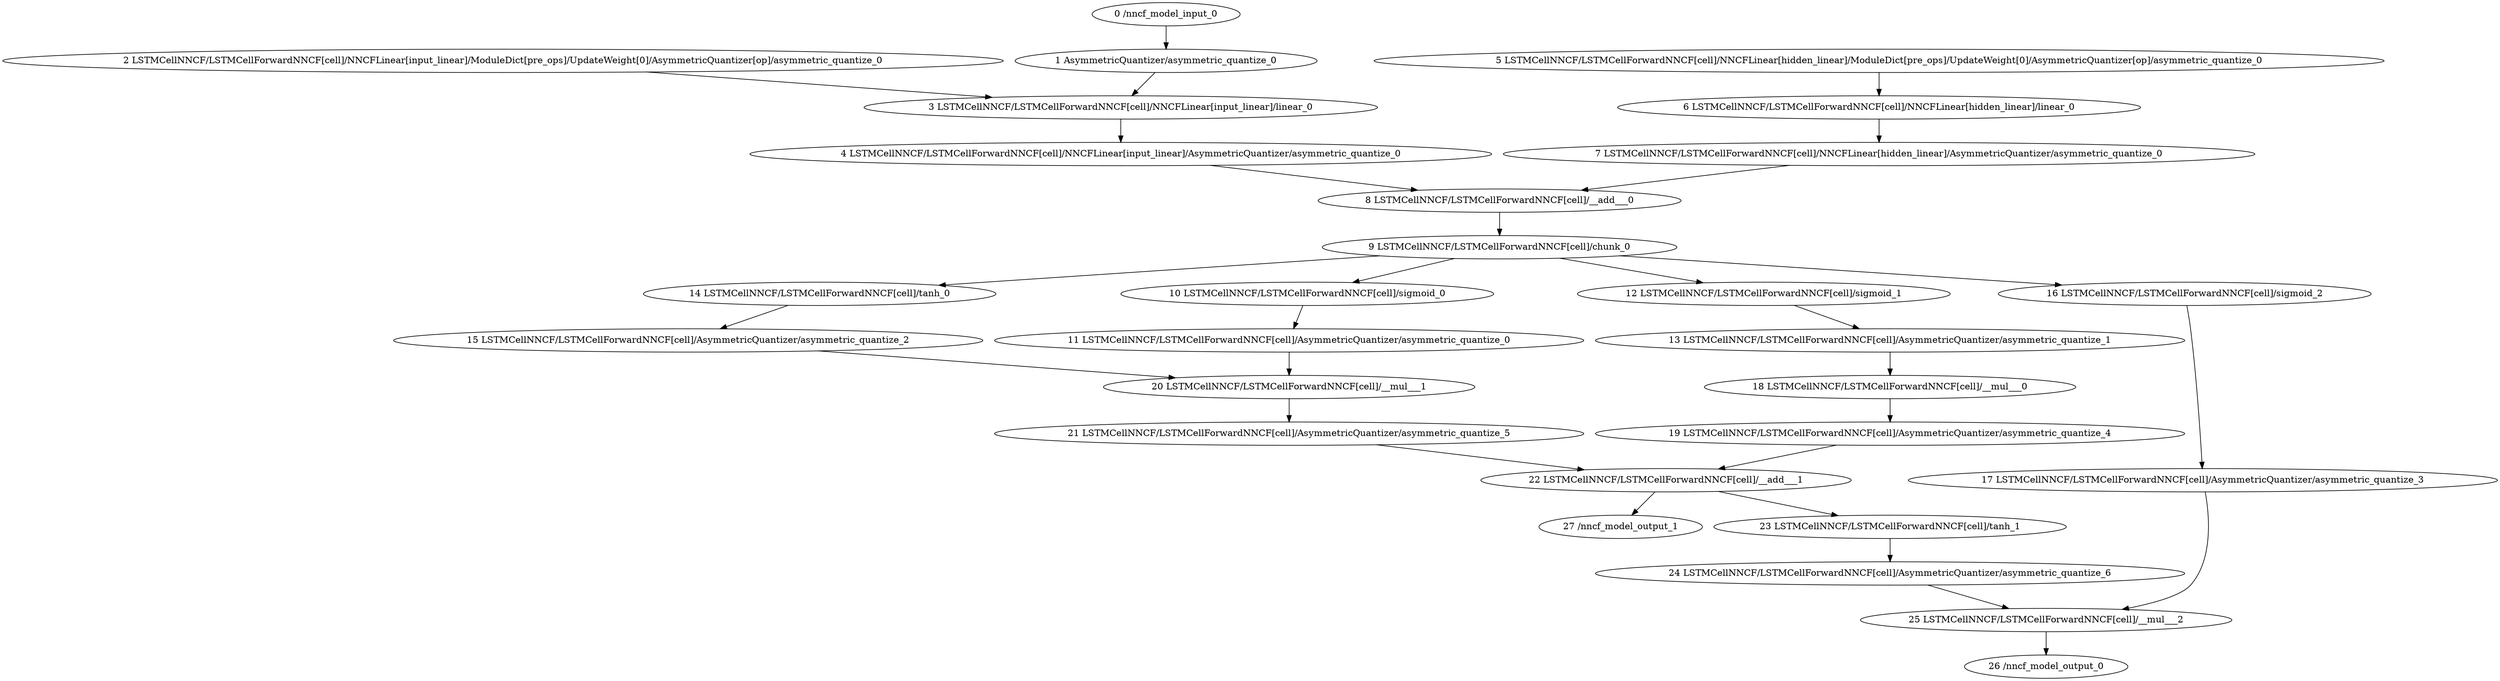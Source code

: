 strict digraph  {
"0 /nncf_model_input_0" [id=0, type=nncf_model_input];
"1 AsymmetricQuantizer/asymmetric_quantize_0" [id=1, type=asymmetric_quantize];
"2 LSTMCellNNCF/LSTMCellForwardNNCF[cell]/NNCFLinear[input_linear]/ModuleDict[pre_ops]/UpdateWeight[0]/AsymmetricQuantizer[op]/asymmetric_quantize_0" [id=2, type=asymmetric_quantize];
"3 LSTMCellNNCF/LSTMCellForwardNNCF[cell]/NNCFLinear[input_linear]/linear_0" [id=3, type=linear];
"4 LSTMCellNNCF/LSTMCellForwardNNCF[cell]/NNCFLinear[input_linear]/AsymmetricQuantizer/asymmetric_quantize_0" [id=4, type=asymmetric_quantize];
"5 LSTMCellNNCF/LSTMCellForwardNNCF[cell]/NNCFLinear[hidden_linear]/ModuleDict[pre_ops]/UpdateWeight[0]/AsymmetricQuantizer[op]/asymmetric_quantize_0" [id=5, type=asymmetric_quantize];
"6 LSTMCellNNCF/LSTMCellForwardNNCF[cell]/NNCFLinear[hidden_linear]/linear_0" [id=6, type=linear];
"7 LSTMCellNNCF/LSTMCellForwardNNCF[cell]/NNCFLinear[hidden_linear]/AsymmetricQuantizer/asymmetric_quantize_0" [id=7, type=asymmetric_quantize];
"8 LSTMCellNNCF/LSTMCellForwardNNCF[cell]/__add___0" [id=8, type=__add__];
"9 LSTMCellNNCF/LSTMCellForwardNNCF[cell]/chunk_0" [id=9, type=chunk];
"10 LSTMCellNNCF/LSTMCellForwardNNCF[cell]/sigmoid_0" [id=10, type=sigmoid];
"11 LSTMCellNNCF/LSTMCellForwardNNCF[cell]/AsymmetricQuantizer/asymmetric_quantize_0" [id=11, type=asymmetric_quantize];
"12 LSTMCellNNCF/LSTMCellForwardNNCF[cell]/sigmoid_1" [id=12, type=sigmoid];
"13 LSTMCellNNCF/LSTMCellForwardNNCF[cell]/AsymmetricQuantizer/asymmetric_quantize_1" [id=13, type=asymmetric_quantize];
"14 LSTMCellNNCF/LSTMCellForwardNNCF[cell]/tanh_0" [id=14, type=tanh];
"15 LSTMCellNNCF/LSTMCellForwardNNCF[cell]/AsymmetricQuantizer/asymmetric_quantize_2" [id=15, type=asymmetric_quantize];
"16 LSTMCellNNCF/LSTMCellForwardNNCF[cell]/sigmoid_2" [id=16, type=sigmoid];
"17 LSTMCellNNCF/LSTMCellForwardNNCF[cell]/AsymmetricQuantizer/asymmetric_quantize_3" [id=17, type=asymmetric_quantize];
"18 LSTMCellNNCF/LSTMCellForwardNNCF[cell]/__mul___0" [id=18, type=__mul__];
"19 LSTMCellNNCF/LSTMCellForwardNNCF[cell]/AsymmetricQuantizer/asymmetric_quantize_4" [id=19, type=asymmetric_quantize];
"20 LSTMCellNNCF/LSTMCellForwardNNCF[cell]/__mul___1" [id=20, type=__mul__];
"21 LSTMCellNNCF/LSTMCellForwardNNCF[cell]/AsymmetricQuantizer/asymmetric_quantize_5" [id=21, type=asymmetric_quantize];
"22 LSTMCellNNCF/LSTMCellForwardNNCF[cell]/__add___1" [id=22, type=__add__];
"23 LSTMCellNNCF/LSTMCellForwardNNCF[cell]/tanh_1" [id=23, type=tanh];
"24 LSTMCellNNCF/LSTMCellForwardNNCF[cell]/AsymmetricQuantizer/asymmetric_quantize_6" [id=24, type=asymmetric_quantize];
"25 LSTMCellNNCF/LSTMCellForwardNNCF[cell]/__mul___2" [id=25, type=__mul__];
"26 /nncf_model_output_0" [id=26, type=nncf_model_output];
"27 /nncf_model_output_1" [id=27, type=nncf_model_output];
"0 /nncf_model_input_0" -> "1 AsymmetricQuantizer/asymmetric_quantize_0";
"1 AsymmetricQuantizer/asymmetric_quantize_0" -> "3 LSTMCellNNCF/LSTMCellForwardNNCF[cell]/NNCFLinear[input_linear]/linear_0";
"2 LSTMCellNNCF/LSTMCellForwardNNCF[cell]/NNCFLinear[input_linear]/ModuleDict[pre_ops]/UpdateWeight[0]/AsymmetricQuantizer[op]/asymmetric_quantize_0" -> "3 LSTMCellNNCF/LSTMCellForwardNNCF[cell]/NNCFLinear[input_linear]/linear_0";
"3 LSTMCellNNCF/LSTMCellForwardNNCF[cell]/NNCFLinear[input_linear]/linear_0" -> "4 LSTMCellNNCF/LSTMCellForwardNNCF[cell]/NNCFLinear[input_linear]/AsymmetricQuantizer/asymmetric_quantize_0";
"4 LSTMCellNNCF/LSTMCellForwardNNCF[cell]/NNCFLinear[input_linear]/AsymmetricQuantizer/asymmetric_quantize_0" -> "8 LSTMCellNNCF/LSTMCellForwardNNCF[cell]/__add___0";
"5 LSTMCellNNCF/LSTMCellForwardNNCF[cell]/NNCFLinear[hidden_linear]/ModuleDict[pre_ops]/UpdateWeight[0]/AsymmetricQuantizer[op]/asymmetric_quantize_0" -> "6 LSTMCellNNCF/LSTMCellForwardNNCF[cell]/NNCFLinear[hidden_linear]/linear_0";
"6 LSTMCellNNCF/LSTMCellForwardNNCF[cell]/NNCFLinear[hidden_linear]/linear_0" -> "7 LSTMCellNNCF/LSTMCellForwardNNCF[cell]/NNCFLinear[hidden_linear]/AsymmetricQuantizer/asymmetric_quantize_0";
"7 LSTMCellNNCF/LSTMCellForwardNNCF[cell]/NNCFLinear[hidden_linear]/AsymmetricQuantizer/asymmetric_quantize_0" -> "8 LSTMCellNNCF/LSTMCellForwardNNCF[cell]/__add___0";
"8 LSTMCellNNCF/LSTMCellForwardNNCF[cell]/__add___0" -> "9 LSTMCellNNCF/LSTMCellForwardNNCF[cell]/chunk_0";
"9 LSTMCellNNCF/LSTMCellForwardNNCF[cell]/chunk_0" -> "10 LSTMCellNNCF/LSTMCellForwardNNCF[cell]/sigmoid_0";
"9 LSTMCellNNCF/LSTMCellForwardNNCF[cell]/chunk_0" -> "12 LSTMCellNNCF/LSTMCellForwardNNCF[cell]/sigmoid_1";
"9 LSTMCellNNCF/LSTMCellForwardNNCF[cell]/chunk_0" -> "14 LSTMCellNNCF/LSTMCellForwardNNCF[cell]/tanh_0";
"9 LSTMCellNNCF/LSTMCellForwardNNCF[cell]/chunk_0" -> "16 LSTMCellNNCF/LSTMCellForwardNNCF[cell]/sigmoid_2";
"10 LSTMCellNNCF/LSTMCellForwardNNCF[cell]/sigmoid_0" -> "11 LSTMCellNNCF/LSTMCellForwardNNCF[cell]/AsymmetricQuantizer/asymmetric_quantize_0";
"11 LSTMCellNNCF/LSTMCellForwardNNCF[cell]/AsymmetricQuantizer/asymmetric_quantize_0" -> "20 LSTMCellNNCF/LSTMCellForwardNNCF[cell]/__mul___1";
"12 LSTMCellNNCF/LSTMCellForwardNNCF[cell]/sigmoid_1" -> "13 LSTMCellNNCF/LSTMCellForwardNNCF[cell]/AsymmetricQuantizer/asymmetric_quantize_1";
"13 LSTMCellNNCF/LSTMCellForwardNNCF[cell]/AsymmetricQuantizer/asymmetric_quantize_1" -> "18 LSTMCellNNCF/LSTMCellForwardNNCF[cell]/__mul___0";
"14 LSTMCellNNCF/LSTMCellForwardNNCF[cell]/tanh_0" -> "15 LSTMCellNNCF/LSTMCellForwardNNCF[cell]/AsymmetricQuantizer/asymmetric_quantize_2";
"15 LSTMCellNNCF/LSTMCellForwardNNCF[cell]/AsymmetricQuantizer/asymmetric_quantize_2" -> "20 LSTMCellNNCF/LSTMCellForwardNNCF[cell]/__mul___1";
"16 LSTMCellNNCF/LSTMCellForwardNNCF[cell]/sigmoid_2" -> "17 LSTMCellNNCF/LSTMCellForwardNNCF[cell]/AsymmetricQuantizer/asymmetric_quantize_3";
"17 LSTMCellNNCF/LSTMCellForwardNNCF[cell]/AsymmetricQuantizer/asymmetric_quantize_3" -> "25 LSTMCellNNCF/LSTMCellForwardNNCF[cell]/__mul___2";
"18 LSTMCellNNCF/LSTMCellForwardNNCF[cell]/__mul___0" -> "19 LSTMCellNNCF/LSTMCellForwardNNCF[cell]/AsymmetricQuantizer/asymmetric_quantize_4";
"19 LSTMCellNNCF/LSTMCellForwardNNCF[cell]/AsymmetricQuantizer/asymmetric_quantize_4" -> "22 LSTMCellNNCF/LSTMCellForwardNNCF[cell]/__add___1";
"20 LSTMCellNNCF/LSTMCellForwardNNCF[cell]/__mul___1" -> "21 LSTMCellNNCF/LSTMCellForwardNNCF[cell]/AsymmetricQuantizer/asymmetric_quantize_5";
"21 LSTMCellNNCF/LSTMCellForwardNNCF[cell]/AsymmetricQuantizer/asymmetric_quantize_5" -> "22 LSTMCellNNCF/LSTMCellForwardNNCF[cell]/__add___1";
"22 LSTMCellNNCF/LSTMCellForwardNNCF[cell]/__add___1" -> "23 LSTMCellNNCF/LSTMCellForwardNNCF[cell]/tanh_1";
"22 LSTMCellNNCF/LSTMCellForwardNNCF[cell]/__add___1" -> "27 /nncf_model_output_1";
"23 LSTMCellNNCF/LSTMCellForwardNNCF[cell]/tanh_1" -> "24 LSTMCellNNCF/LSTMCellForwardNNCF[cell]/AsymmetricQuantizer/asymmetric_quantize_6";
"24 LSTMCellNNCF/LSTMCellForwardNNCF[cell]/AsymmetricQuantizer/asymmetric_quantize_6" -> "25 LSTMCellNNCF/LSTMCellForwardNNCF[cell]/__mul___2";
"25 LSTMCellNNCF/LSTMCellForwardNNCF[cell]/__mul___2" -> "26 /nncf_model_output_0";
}
